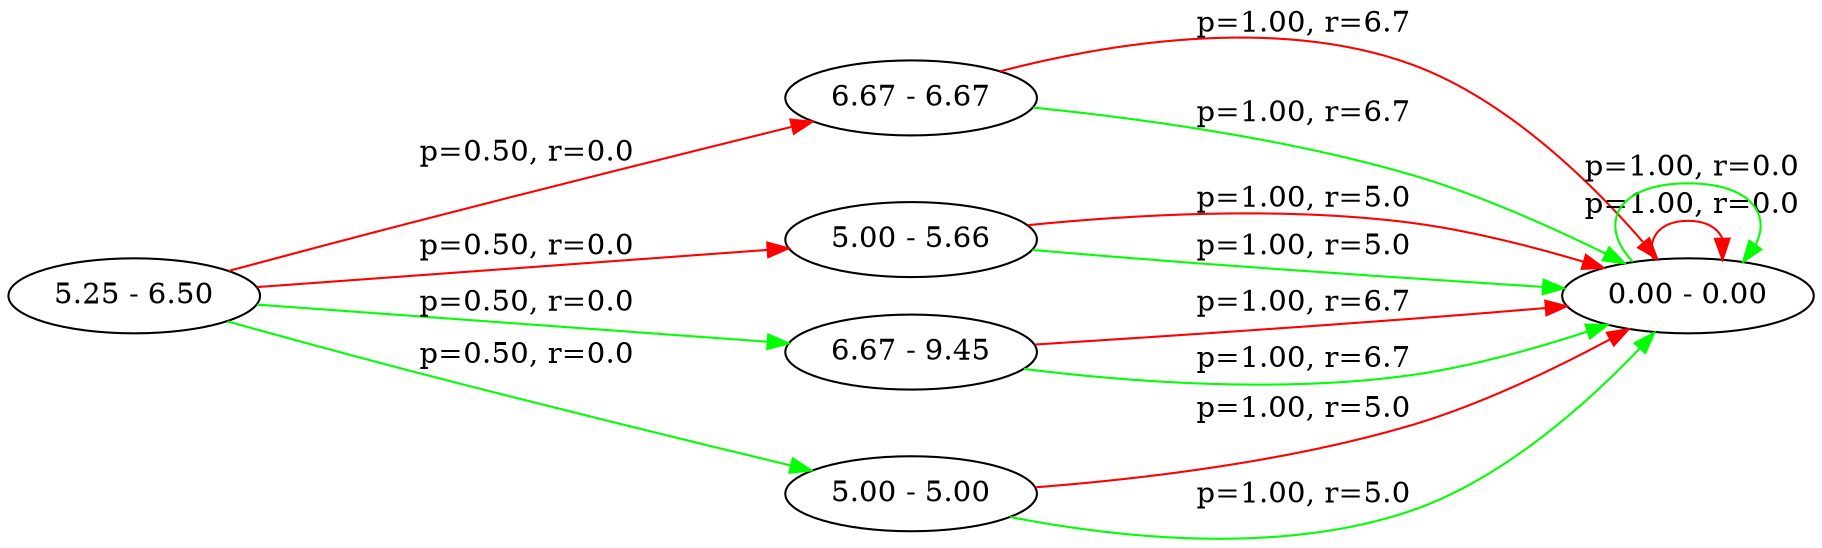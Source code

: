 digraph Lookahead {
ranksep=2; rankdir=LR; 
s0 [label = "5.25 - 6.50"];
s1 [label = "6.67 - 6.67"];
s2 [label = "5.00 - 5.66"];
s3 [label = "6.67 - 9.45"];
s4 [label = "5.00 - 5.00"];
s5 [label = "0.00 - 0.00"];
s0 -> s1 [label = " p=0.50, r=0.0", color=red];
s0 -> s2 [label = " p=0.50, r=0.0", color=red];
s0 -> s3 [label = " p=0.50, r=0.0", color=green];
s0 -> s4 [label = " p=0.50, r=0.0", color=green];
s1 -> s5 [label = " p=1.00, r=6.7", color=red];
s1 -> s5 [label = " p=1.00, r=6.7", color=green];
s2 -> s5 [label = " p=1.00, r=5.0", color=red];
s2 -> s5 [label = " p=1.00, r=5.0", color=green];
s3 -> s5 [label = " p=1.00, r=6.7", color=red];
s3 -> s5 [label = " p=1.00, r=6.7", color=green];
s4 -> s5 [label = " p=1.00, r=5.0", color=red];
s4 -> s5 [label = " p=1.00, r=5.0", color=green];
s5 -> s5 [label = " p=1.00, r=0.0", color=red];
s5 -> s5 [label = " p=1.00, r=0.0", color=green];
}
